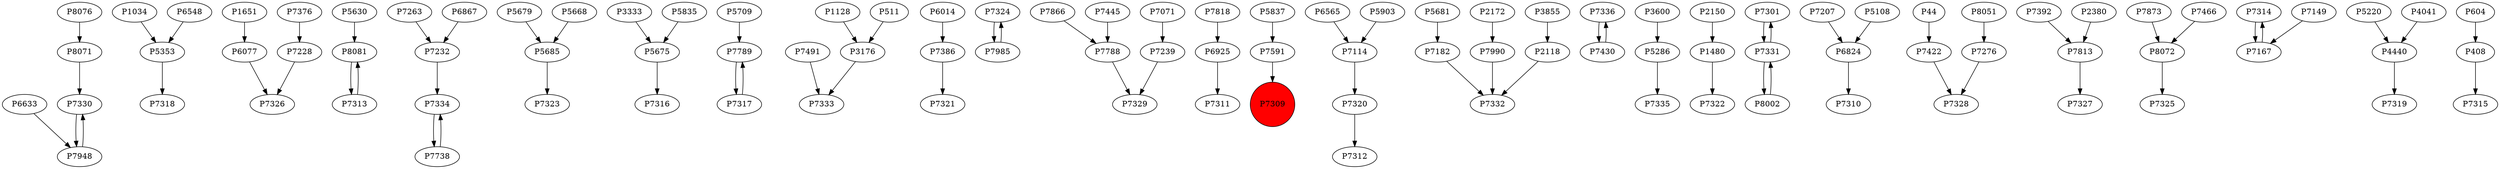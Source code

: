 digraph {
	P7330 -> P7948
	P1034 -> P5353
	P1651 -> P6077
	P5630 -> P8081
	P7263 -> P7232
	P5679 -> P5685
	P5675 -> P7316
	P5709 -> P7789
	P3176 -> P7333
	P7386 -> P7321
	P7324 -> P7985
	P6633 -> P7948
	P7239 -> P7329
	P6925 -> P7311
	P1128 -> P3176
	P6867 -> P7232
	P5837 -> P7591
	P6565 -> P7114
	P2118 -> P7332
	P6014 -> P7386
	P7336 -> P7430
	P3600 -> P5286
	P2150 -> P1480
	P5668 -> P5685
	P7301 -> P7331
	P6824 -> P7310
	P7276 -> P7328
	P7788 -> P7329
	P7422 -> P7328
	P7866 -> P7788
	P7182 -> P7332
	P7071 -> P7239
	P7813 -> P7327
	P8076 -> P8071
	P2172 -> P7990
	P7392 -> P7813
	P5353 -> P7318
	P7873 -> P8072
	P8002 -> P7331
	P6548 -> P5353
	P7818 -> P6925
	P5685 -> P7323
	P1480 -> P7322
	P44 -> P7422
	P5681 -> P7182
	P7948 -> P7330
	P7314 -> P7167
	P7985 -> P7324
	P3855 -> P2118
	P5286 -> P7335
	P7167 -> P7314
	P5220 -> P4440
	P7207 -> P6824
	P5108 -> P6824
	P6077 -> P7326
	P7331 -> P8002
	P4440 -> P7319
	P7491 -> P7333
	P8081 -> P7313
	P7114 -> P7320
	P8071 -> P7330
	P7334 -> P7738
	P7466 -> P8072
	P7738 -> P7334
	P7990 -> P7332
	P8072 -> P7325
	P7445 -> P7788
	P7591 -> P7309
	P4041 -> P4440
	P3333 -> P5675
	P7376 -> P7228
	P7320 -> P7312
	P5903 -> P7114
	P7228 -> P7326
	P7313 -> P8081
	P8051 -> P7276
	P408 -> P7315
	P604 -> P408
	P7789 -> P7317
	P511 -> P3176
	P7331 -> P7301
	P7430 -> P7336
	P2380 -> P7813
	P5835 -> P5675
	P7317 -> P7789
	P7232 -> P7334
	P7149 -> P7167
	P7309 [shape=circle]
	P7309 [style=filled]
	P7309 [fillcolor=red]
}